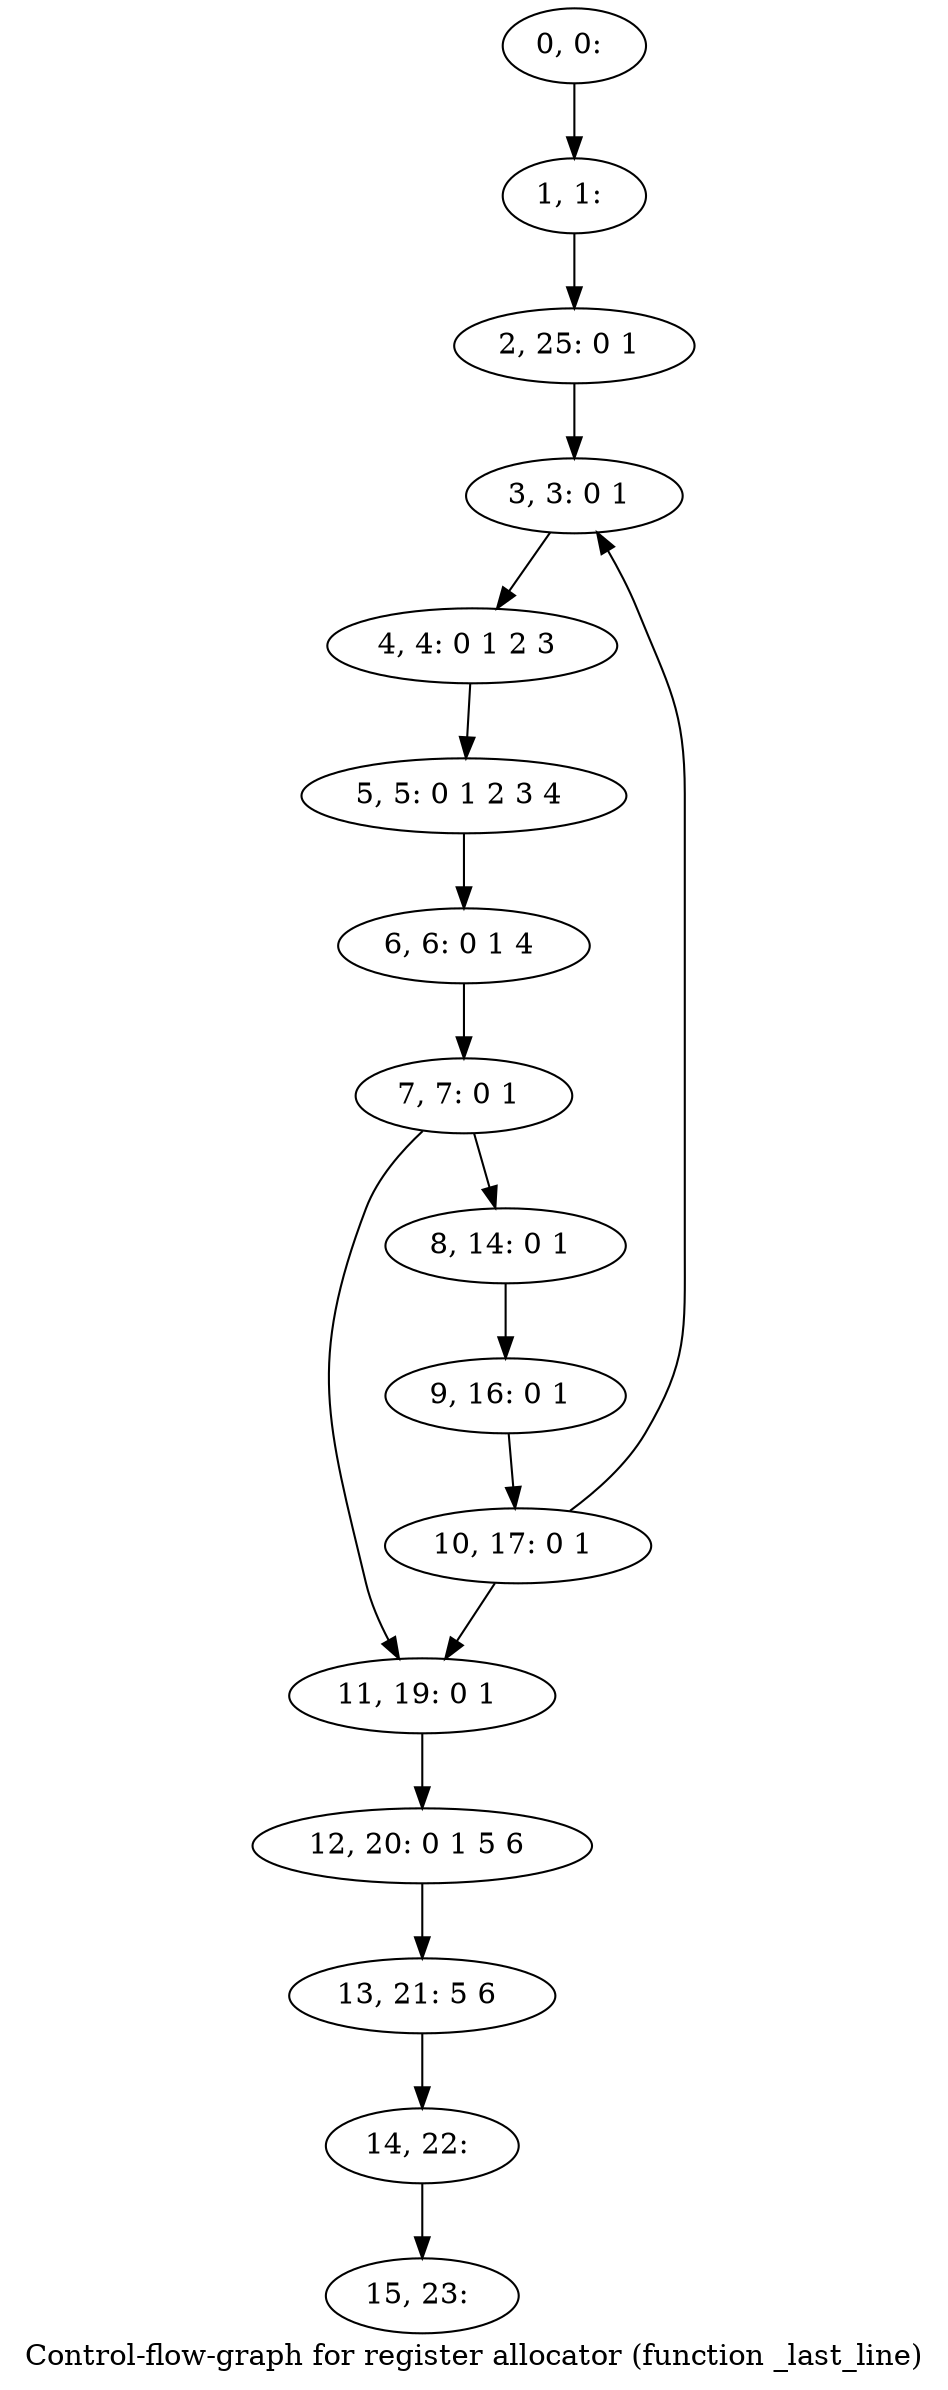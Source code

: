 digraph G {
graph [label="Control-flow-graph for register allocator (function _last_line)"]
0[label="0, 0: "];
1[label="1, 1: "];
2[label="2, 25: 0 1 "];
3[label="3, 3: 0 1 "];
4[label="4, 4: 0 1 2 3 "];
5[label="5, 5: 0 1 2 3 4 "];
6[label="6, 6: 0 1 4 "];
7[label="7, 7: 0 1 "];
8[label="8, 14: 0 1 "];
9[label="9, 16: 0 1 "];
10[label="10, 17: 0 1 "];
11[label="11, 19: 0 1 "];
12[label="12, 20: 0 1 5 6 "];
13[label="13, 21: 5 6 "];
14[label="14, 22: "];
15[label="15, 23: "];
0->1 ;
1->2 ;
2->3 ;
3->4 ;
4->5 ;
5->6 ;
6->7 ;
7->8 ;
7->11 ;
8->9 ;
9->10 ;
10->11 ;
10->3 ;
11->12 ;
12->13 ;
13->14 ;
14->15 ;
}
